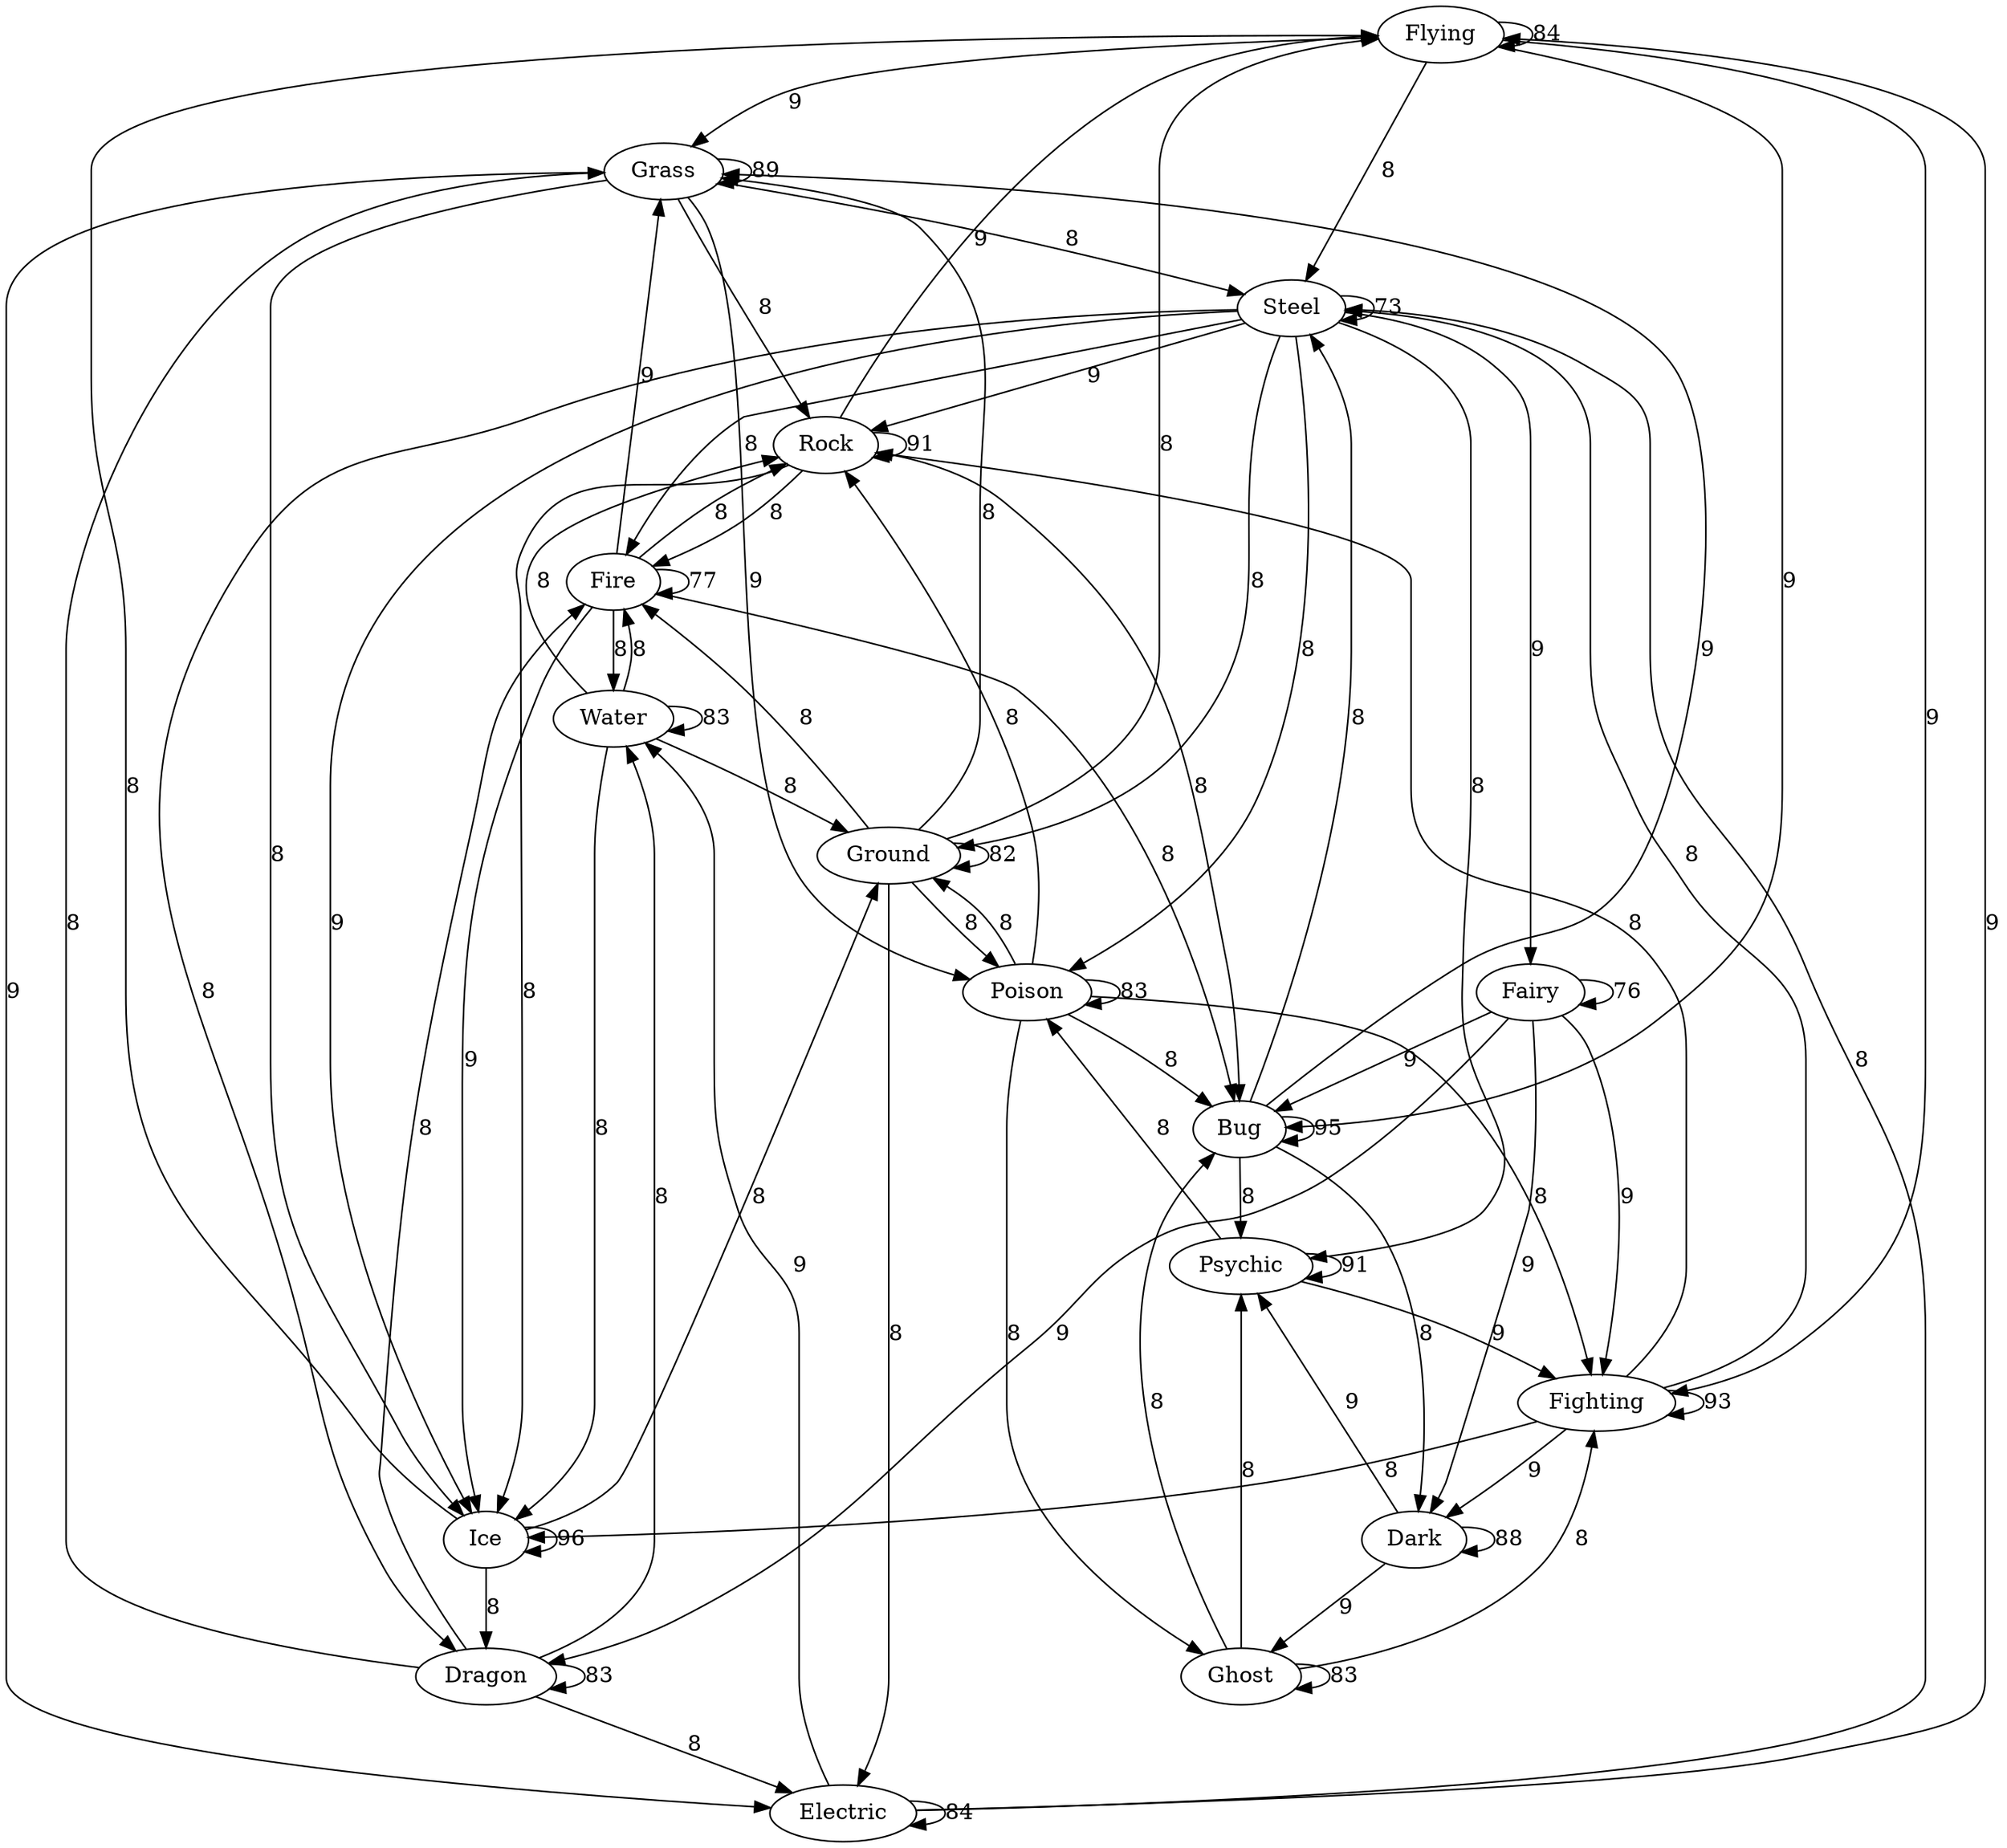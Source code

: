 digraph pokes {
beautify=true
edge [weigth=5];

Flying -> Flying [label="84"];
Flying -> Grass [label="9"];
Flying -> Bug [label="9"];
Flying -> Steel [label="8"];
Flying -> Fighting [label="9"];
Grass -> Grass [label="89"];
Grass -> Rock [label="8"];
Grass -> Ice [label="8"];
Grass -> Steel [label="8"];
Grass -> Poison [label="9"];
Grass -> Electric [label="9"];
Rock -> Flying [label="9"];
Rock -> Rock [label="91"];
Rock -> Bug [label="8"];
Rock -> Fire [label="8"];
Rock -> Ice [label="8"];
Fairy -> Fairy [label="76"];
Fairy -> Bug [label="9"];
Fairy -> Dark [label="9"];
Fairy -> Dragon [label="9"];
Fairy -> Fighting [label="9"];
Water -> Rock [label="8"];
Water -> Water [label="83"];
Water -> Ground [label="8"];
Water -> Fire [label="8"];
Water -> Ice [label="8"];
Bug -> Grass [label="9"];
Bug -> Bug [label="95"];
Bug -> Steel [label="8"];
Bug -> Dark [label="8"];
Bug -> Psychic [label="8"];
Ground -> Flying [label="8"];
Ground -> Grass [label="8"];
Ground -> Ground [label="82"];
Ground -> Fire [label="8"];
Ground -> Poison [label="8"];
Ground -> Electric [label="8"];
Ghost -> Bug [label="8"];
Ghost -> Ghost [label="83"];
Ghost -> Fighting [label="8"];
Ghost -> Psychic [label="8"];
Fire -> Grass [label="9"];
Fire -> Rock [label="8"];
Fire -> Water [label="8"];
Fire -> Bug [label="8"];
Fire -> Fire [label="77"];
Fire -> Ice [label="9"];
Ice -> Flying [label="8"];
Ice -> Ground [label="8"];
Ice -> Ice [label="96"];
Ice -> Dragon [label="8"];
Steel -> Rock [label="9"];
Steel -> Fairy [label="9"];
Steel -> Ground [label="8"];
Steel -> Fire [label="8"];
Steel -> Ice [label="9"];
Steel -> Steel [label="73"];
Steel -> Dragon [label="8"];
Steel -> Poison [label="8"];
Steel -> Psychic [label="8"];
Dark -> Ghost [label="9"];
Dark -> Dark [label="88"];
Dark -> Psychic [label="9"];
Dragon -> Grass [label="8"];
Dragon -> Water [label="8"];
Dragon -> Fire [label="8"];
Dragon -> Dragon [label="83"];
Dragon -> Electric [label="8"];
Poison -> Rock [label="8"];
Poison -> Bug [label="8"];
Poison -> Ground [label="8"];
Poison -> Ghost [label="8"];
Poison -> Poison [label="83"];
Poison -> Fighting [label="8"];
Fighting -> Rock [label="8"];
Fighting -> Ice [label="8"];
Fighting -> Steel [label="8"];
Fighting -> Dark [label="9"];
Fighting -> Fighting [label="93"];
Psychic -> Poison [label="8"];
Psychic -> Fighting [label="9"];
Psychic -> Psychic [label="91"];
Electric -> Flying [label="9"];
Electric -> Water [label="9"];
Electric -> Steel [label="8"];
Electric -> Electric [label="84"];
}

